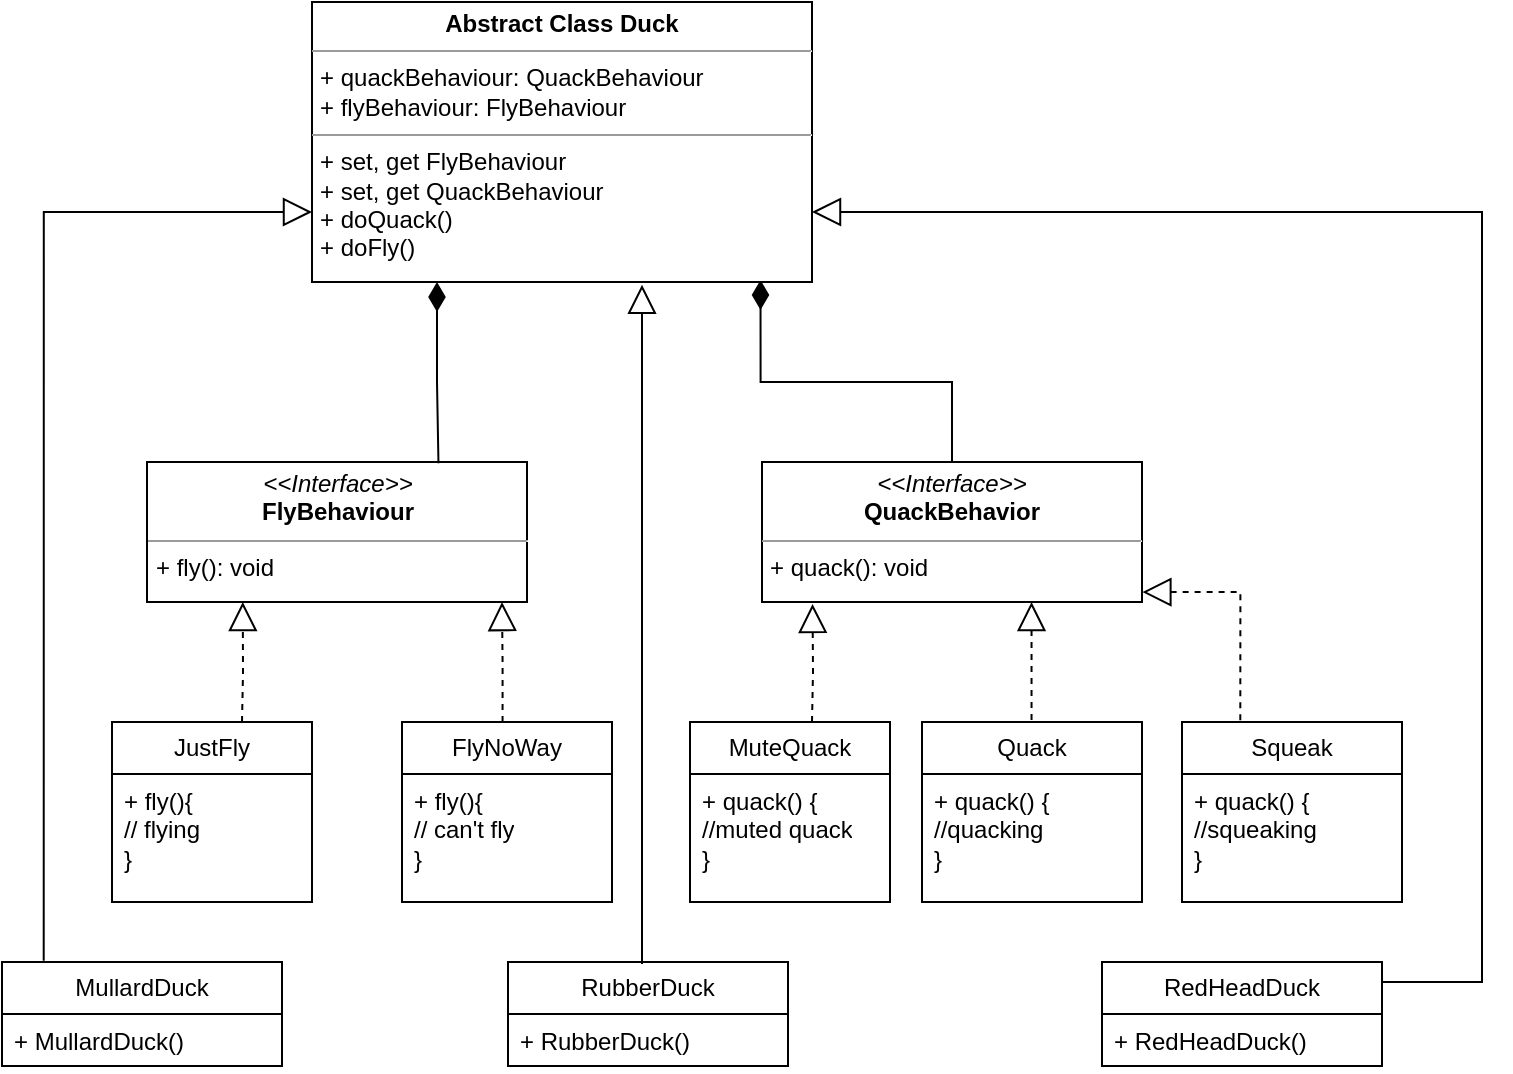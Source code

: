 <mxfile version="24.0.1" type="device">
  <diagram id="C5RBs43oDa-KdzZeNtuy" name="Page-1">
    <mxGraphModel dx="956" dy="547" grid="1" gridSize="10" guides="1" tooltips="1" connect="1" arrows="1" fold="1" page="1" pageScale="1" pageWidth="827" pageHeight="1169" math="0" shadow="0">
      <root>
        <mxCell id="WIyWlLk6GJQsqaUBKTNV-0" />
        <mxCell id="WIyWlLk6GJQsqaUBKTNV-1" parent="WIyWlLk6GJQsqaUBKTNV-0" />
        <mxCell id="BnX0GrNirEgehtm7crxo-5" value="MullardDuck" style="swimlane;fontStyle=0;childLayout=stackLayout;horizontal=1;startSize=26;fillColor=none;horizontalStack=0;resizeParent=1;resizeParentMax=0;resizeLast=0;collapsible=1;marginBottom=0;whiteSpace=wrap;html=1;" parent="WIyWlLk6GJQsqaUBKTNV-1" vertex="1">
          <mxGeometry x="20" y="670" width="140" height="52" as="geometry" />
        </mxCell>
        <mxCell id="BnX0GrNirEgehtm7crxo-8" value="+ MullardDuck()" style="text;strokeColor=none;fillColor=none;align=left;verticalAlign=top;spacingLeft=4;spacingRight=4;overflow=hidden;rotatable=0;points=[[0,0.5],[1,0.5]];portConstraint=eastwest;whiteSpace=wrap;html=1;" parent="BnX0GrNirEgehtm7crxo-5" vertex="1">
          <mxGeometry y="26" width="140" height="26" as="geometry" />
        </mxCell>
        <mxCell id="BnX0GrNirEgehtm7crxo-53" style="edgeStyle=orthogonalEdgeStyle;rounded=0;orthogonalLoop=1;jettySize=auto;html=1;exitX=0;exitY=0.75;exitDx=0;exitDy=0;entryX=0.149;entryY=-0.012;entryDx=0;entryDy=0;entryPerimeter=0;endArrow=none;endFill=0;endSize=12;startArrow=block;startFill=0;startSize=12;" parent="WIyWlLk6GJQsqaUBKTNV-1" source="BnX0GrNirEgehtm7crxo-9" target="BnX0GrNirEgehtm7crxo-5" edge="1">
          <mxGeometry relative="1" as="geometry">
            <mxPoint x="90" y="720" as="targetPoint" />
          </mxGeometry>
        </mxCell>
        <mxCell id="cY1Zp5Vu9_IEIUyPZJ74-6" style="edgeStyle=orthogonalEdgeStyle;rounded=0;orthogonalLoop=1;jettySize=auto;html=1;exitX=0.897;exitY=0.993;exitDx=0;exitDy=0;entryX=0.5;entryY=0;entryDx=0;entryDy=0;exitPerimeter=0;endSize=12;endArrow=none;endFill=0;startArrow=diamondThin;startFill=1;startSize=12;" edge="1" parent="WIyWlLk6GJQsqaUBKTNV-1" source="BnX0GrNirEgehtm7crxo-9" target="BnX0GrNirEgehtm7crxo-22">
          <mxGeometry relative="1" as="geometry" />
        </mxCell>
        <mxCell id="BnX0GrNirEgehtm7crxo-9" value="&lt;p style=&quot;margin:0px;margin-top:4px;text-align:center;&quot;&gt;&lt;b&gt;Abstract Class Duck&lt;/b&gt;&lt;/p&gt;&lt;hr size=&quot;1&quot;&gt;&lt;p style=&quot;margin:0px;margin-left:4px;&quot;&gt;+ quackBehaviour: QuackBehaviour&lt;/p&gt;&lt;p style=&quot;margin:0px;margin-left:4px;&quot;&gt;+ flyBehaviour: FlyBehaviour&lt;/p&gt;&lt;hr size=&quot;1&quot;&gt;&lt;p style=&quot;margin:0px;margin-left:4px;&quot;&gt;&lt;span style=&quot;background-color: initial;&quot;&gt;+ set, get FlyBehaviour&lt;/span&gt;&lt;br&gt;&lt;/p&gt;&lt;p style=&quot;margin:0px;margin-left:4px;&quot;&gt;+ set, get QuackBehaviour&lt;/p&gt;&lt;p style=&quot;margin:0px;margin-left:4px;&quot;&gt;+ doQuack()&lt;/p&gt;&lt;p style=&quot;margin:0px;margin-left:4px;&quot;&gt;+ doFly()&lt;/p&gt;" style="verticalAlign=top;align=left;overflow=fill;html=1;whiteSpace=wrap;" parent="WIyWlLk6GJQsqaUBKTNV-1" vertex="1">
          <mxGeometry x="175" y="190" width="250" height="140" as="geometry" />
        </mxCell>
        <mxCell id="BnX0GrNirEgehtm7crxo-10" value="RubberDuck" style="swimlane;fontStyle=0;childLayout=stackLayout;horizontal=1;startSize=26;fillColor=none;horizontalStack=0;resizeParent=1;resizeParentMax=0;resizeLast=0;collapsible=1;marginBottom=0;whiteSpace=wrap;html=1;" parent="WIyWlLk6GJQsqaUBKTNV-1" vertex="1">
          <mxGeometry x="273" y="670" width="140" height="52" as="geometry" />
        </mxCell>
        <mxCell id="BnX0GrNirEgehtm7crxo-11" value="+ RubberDuck()" style="text;strokeColor=none;fillColor=none;align=left;verticalAlign=top;spacingLeft=4;spacingRight=4;overflow=hidden;rotatable=0;points=[[0,0.5],[1,0.5]];portConstraint=eastwest;whiteSpace=wrap;html=1;" parent="BnX0GrNirEgehtm7crxo-10" vertex="1">
          <mxGeometry y="26" width="140" height="26" as="geometry" />
        </mxCell>
        <mxCell id="cY1Zp5Vu9_IEIUyPZJ74-4" style="edgeStyle=orthogonalEdgeStyle;rounded=0;orthogonalLoop=1;jettySize=auto;html=1;exitX=1.002;exitY=0.192;exitDx=0;exitDy=0;entryX=1;entryY=0.75;entryDx=0;entryDy=0;endArrow=block;endFill=0;startSize=12;endSize=12;exitPerimeter=0;" edge="1" parent="WIyWlLk6GJQsqaUBKTNV-1" source="BnX0GrNirEgehtm7crxo-15" target="BnX0GrNirEgehtm7crxo-9">
          <mxGeometry relative="1" as="geometry">
            <Array as="points">
              <mxPoint x="760" y="680" />
              <mxPoint x="760" y="295" />
            </Array>
          </mxGeometry>
        </mxCell>
        <mxCell id="BnX0GrNirEgehtm7crxo-15" value="RedHeadDuck" style="swimlane;fontStyle=0;childLayout=stackLayout;horizontal=1;startSize=26;fillColor=none;horizontalStack=0;resizeParent=1;resizeParentMax=0;resizeLast=0;collapsible=1;marginBottom=0;whiteSpace=wrap;html=1;" parent="WIyWlLk6GJQsqaUBKTNV-1" vertex="1">
          <mxGeometry x="570" y="670" width="140" height="52" as="geometry" />
        </mxCell>
        <mxCell id="BnX0GrNirEgehtm7crxo-16" value="+ RedHeadDuck()" style="text;strokeColor=none;fillColor=none;align=left;verticalAlign=top;spacingLeft=4;spacingRight=4;overflow=hidden;rotatable=0;points=[[0,0.5],[1,0.5]];portConstraint=eastwest;whiteSpace=wrap;html=1;" parent="BnX0GrNirEgehtm7crxo-15" vertex="1">
          <mxGeometry y="26" width="140" height="26" as="geometry" />
        </mxCell>
        <mxCell id="BnX0GrNirEgehtm7crxo-21" value="&lt;p style=&quot;margin:0px;margin-top:4px;text-align:center;&quot;&gt;&lt;i&gt;&amp;lt;&amp;lt;Interface&amp;gt;&amp;gt;&lt;/i&gt;&lt;br&gt;&lt;b&gt;FlyBehaviour&lt;/b&gt;&lt;/p&gt;&lt;hr size=&quot;1&quot;&gt;&lt;p style=&quot;margin:0px;margin-left:4px;&quot;&gt;&lt;span style=&quot;background-color: initial;&quot;&gt;+ fly(): void&lt;/span&gt;&lt;/p&gt;" style="verticalAlign=top;align=left;overflow=fill;html=1;whiteSpace=wrap;" parent="WIyWlLk6GJQsqaUBKTNV-1" vertex="1">
          <mxGeometry x="92.5" y="420" width="190" height="70" as="geometry" />
        </mxCell>
        <mxCell id="BnX0GrNirEgehtm7crxo-22" value="&lt;p style=&quot;margin:0px;margin-top:4px;text-align:center;&quot;&gt;&lt;i&gt;&amp;lt;&amp;lt;Interface&amp;gt;&amp;gt;&lt;/i&gt;&lt;br&gt;&lt;b&gt;QuackBehavior&lt;/b&gt;&lt;/p&gt;&lt;hr size=&quot;1&quot;&gt;&lt;p style=&quot;margin:0px;margin-left:4px;&quot;&gt;&lt;span style=&quot;background-color: initial;&quot;&gt;+ quack(): void&lt;/span&gt;&lt;/p&gt;" style="verticalAlign=top;align=left;overflow=fill;html=1;whiteSpace=wrap;" parent="WIyWlLk6GJQsqaUBKTNV-1" vertex="1">
          <mxGeometry x="400" y="420" width="190" height="70" as="geometry" />
        </mxCell>
        <mxCell id="BnX0GrNirEgehtm7crxo-26" value="JustFly" style="swimlane;fontStyle=0;childLayout=stackLayout;horizontal=1;startSize=26;fillColor=none;horizontalStack=0;resizeParent=1;resizeParentMax=0;resizeLast=0;collapsible=1;marginBottom=0;whiteSpace=wrap;html=1;" parent="WIyWlLk6GJQsqaUBKTNV-1" vertex="1">
          <mxGeometry x="75" y="550" width="100" height="90" as="geometry" />
        </mxCell>
        <mxCell id="BnX0GrNirEgehtm7crxo-28" value="+ fly(){&lt;div&gt;// flying&lt;/div&gt;&lt;div&gt;}&lt;/div&gt;" style="text;strokeColor=none;fillColor=none;align=left;verticalAlign=top;spacingLeft=4;spacingRight=4;overflow=hidden;rotatable=0;points=[[0,0.5],[1,0.5]];portConstraint=eastwest;whiteSpace=wrap;html=1;" parent="BnX0GrNirEgehtm7crxo-26" vertex="1">
          <mxGeometry y="26" width="100" height="64" as="geometry" />
        </mxCell>
        <mxCell id="BnX0GrNirEgehtm7crxo-30" value="FlyNoWay" style="swimlane;fontStyle=0;childLayout=stackLayout;horizontal=1;startSize=26;fillColor=none;horizontalStack=0;resizeParent=1;resizeParentMax=0;resizeLast=0;collapsible=1;marginBottom=0;whiteSpace=wrap;html=1;" parent="WIyWlLk6GJQsqaUBKTNV-1" vertex="1">
          <mxGeometry x="220" y="550" width="105" height="90" as="geometry" />
        </mxCell>
        <mxCell id="BnX0GrNirEgehtm7crxo-32" value="+ fly(){&lt;div&gt;// can&#39;t fly&lt;/div&gt;&lt;div&gt;}&lt;/div&gt;" style="text;strokeColor=none;fillColor=none;align=left;verticalAlign=top;spacingLeft=4;spacingRight=4;overflow=hidden;rotatable=0;points=[[0,0.5],[1,0.5]];portConstraint=eastwest;whiteSpace=wrap;html=1;" parent="BnX0GrNirEgehtm7crxo-30" vertex="1">
          <mxGeometry y="26" width="105" height="64" as="geometry" />
        </mxCell>
        <mxCell id="BnX0GrNirEgehtm7crxo-34" value="MuteQuack" style="swimlane;fontStyle=0;childLayout=stackLayout;horizontal=1;startSize=26;fillColor=none;horizontalStack=0;resizeParent=1;resizeParentMax=0;resizeLast=0;collapsible=1;marginBottom=0;whiteSpace=wrap;html=1;" parent="WIyWlLk6GJQsqaUBKTNV-1" vertex="1">
          <mxGeometry x="364" y="550" width="100" height="90" as="geometry" />
        </mxCell>
        <mxCell id="BnX0GrNirEgehtm7crxo-37" value="+ quack() {&lt;div&gt;//muted quack&lt;/div&gt;&lt;div&gt;}&lt;/div&gt;" style="text;strokeColor=none;fillColor=none;align=left;verticalAlign=top;spacingLeft=4;spacingRight=4;overflow=hidden;rotatable=0;points=[[0,0.5],[1,0.5]];portConstraint=eastwest;whiteSpace=wrap;html=1;" parent="BnX0GrNirEgehtm7crxo-34" vertex="1">
          <mxGeometry y="26" width="100" height="64" as="geometry" />
        </mxCell>
        <mxCell id="BnX0GrNirEgehtm7crxo-38" value="Quack" style="swimlane;fontStyle=0;childLayout=stackLayout;horizontal=1;startSize=26;fillColor=none;horizontalStack=0;resizeParent=1;resizeParentMax=0;resizeLast=0;collapsible=1;marginBottom=0;whiteSpace=wrap;html=1;" parent="WIyWlLk6GJQsqaUBKTNV-1" vertex="1">
          <mxGeometry x="480" y="550" width="110" height="90" as="geometry" />
        </mxCell>
        <mxCell id="BnX0GrNirEgehtm7crxo-41" value="+ quack() {&lt;div&gt;//quacking&lt;/div&gt;&lt;div&gt;}&lt;/div&gt;" style="text;strokeColor=none;fillColor=none;align=left;verticalAlign=top;spacingLeft=4;spacingRight=4;overflow=hidden;rotatable=0;points=[[0,0.5],[1,0.5]];portConstraint=eastwest;whiteSpace=wrap;html=1;" parent="BnX0GrNirEgehtm7crxo-38" vertex="1">
          <mxGeometry y="26" width="110" height="64" as="geometry" />
        </mxCell>
        <mxCell id="BnX0GrNirEgehtm7crxo-42" value="Squeak" style="swimlane;fontStyle=0;childLayout=stackLayout;horizontal=1;startSize=26;fillColor=none;horizontalStack=0;resizeParent=1;resizeParentMax=0;resizeLast=0;collapsible=1;marginBottom=0;whiteSpace=wrap;html=1;" parent="WIyWlLk6GJQsqaUBKTNV-1" vertex="1">
          <mxGeometry x="610" y="550" width="110" height="90" as="geometry" />
        </mxCell>
        <mxCell id="BnX0GrNirEgehtm7crxo-44" value="+ quack() {&lt;div&gt;//squeaking&lt;/div&gt;&lt;div&gt;}&lt;/div&gt;" style="text;strokeColor=none;fillColor=none;align=left;verticalAlign=top;spacingLeft=4;spacingRight=4;overflow=hidden;rotatable=0;points=[[0,0.5],[1,0.5]];portConstraint=eastwest;whiteSpace=wrap;html=1;" parent="BnX0GrNirEgehtm7crxo-42" vertex="1">
          <mxGeometry y="26" width="110" height="64" as="geometry" />
        </mxCell>
        <mxCell id="BnX0GrNirEgehtm7crxo-46" style="edgeStyle=orthogonalEdgeStyle;rounded=0;orthogonalLoop=1;jettySize=auto;html=1;exitX=0.75;exitY=0;exitDx=0;exitDy=0;dashed=1;endArrow=block;endFill=0;startArrow=none;startFill=0;startSize=11;endSize=12;" parent="WIyWlLk6GJQsqaUBKTNV-1" edge="1">
          <mxGeometry relative="1" as="geometry">
            <mxPoint x="140" y="550" as="sourcePoint" />
            <mxPoint x="140.38" y="490" as="targetPoint" />
          </mxGeometry>
        </mxCell>
        <mxCell id="BnX0GrNirEgehtm7crxo-47" style="edgeStyle=orthogonalEdgeStyle;rounded=0;orthogonalLoop=1;jettySize=auto;html=1;exitX=0.75;exitY=0;exitDx=0;exitDy=0;dashed=1;endArrow=block;endFill=0;startArrow=none;startFill=0;endSize=12;" parent="WIyWlLk6GJQsqaUBKTNV-1" edge="1">
          <mxGeometry relative="1" as="geometry">
            <mxPoint x="270.28" y="550" as="sourcePoint" />
            <mxPoint x="270" y="490" as="targetPoint" />
            <Array as="points">
              <mxPoint x="270" y="521" />
              <mxPoint x="270" y="521" />
            </Array>
          </mxGeometry>
        </mxCell>
        <mxCell id="BnX0GrNirEgehtm7crxo-48" style="edgeStyle=orthogonalEdgeStyle;rounded=0;orthogonalLoop=1;jettySize=auto;html=1;exitX=0.75;exitY=0;exitDx=0;exitDy=0;entryX=0.133;entryY=1.014;entryDx=0;entryDy=0;entryPerimeter=0;dashed=1;endArrow=block;endFill=0;startArrow=none;startFill=0;endSize=12;strokeColor=default;" parent="WIyWlLk6GJQsqaUBKTNV-1" target="BnX0GrNirEgehtm7crxo-22" edge="1">
          <mxGeometry relative="1" as="geometry">
            <mxPoint x="425" y="550" as="sourcePoint" />
            <mxPoint x="425" y="480" as="targetPoint" />
          </mxGeometry>
        </mxCell>
        <mxCell id="BnX0GrNirEgehtm7crxo-49" style="edgeStyle=orthogonalEdgeStyle;rounded=0;orthogonalLoop=1;jettySize=auto;html=1;exitX=0.75;exitY=0;exitDx=0;exitDy=0;entryX=0.133;entryY=1.014;entryDx=0;entryDy=0;entryPerimeter=0;dashed=1;endArrow=block;endFill=0;startArrow=none;startFill=0;endSize=12;" parent="WIyWlLk6GJQsqaUBKTNV-1" edge="1">
          <mxGeometry relative="1" as="geometry">
            <mxPoint x="534.77" y="549" as="sourcePoint" />
            <mxPoint x="534.77" y="490" as="targetPoint" />
          </mxGeometry>
        </mxCell>
        <mxCell id="BnX0GrNirEgehtm7crxo-50" style="edgeStyle=orthogonalEdgeStyle;rounded=0;orthogonalLoop=1;jettySize=auto;html=1;exitX=1.001;exitY=0.929;exitDx=0;exitDy=0;entryX=0.265;entryY=0.007;entryDx=0;entryDy=0;entryPerimeter=0;exitPerimeter=0;dashed=1;endArrow=none;endFill=0;startArrow=block;startFill=0;endSize=12;startSize=12;" parent="WIyWlLk6GJQsqaUBKTNV-1" source="BnX0GrNirEgehtm7crxo-22" target="BnX0GrNirEgehtm7crxo-42" edge="1">
          <mxGeometry relative="1" as="geometry">
            <Array as="points">
              <mxPoint x="639" y="485" />
            </Array>
          </mxGeometry>
        </mxCell>
        <mxCell id="BnX0GrNirEgehtm7crxo-55" style="edgeStyle=orthogonalEdgeStyle;rounded=0;orthogonalLoop=1;jettySize=auto;html=1;endArrow=none;endFill=0;endSize=12;startArrow=block;startFill=0;startSize=12;exitX=0.66;exitY=1.01;exitDx=0;exitDy=0;exitPerimeter=0;" parent="WIyWlLk6GJQsqaUBKTNV-1" edge="1" source="BnX0GrNirEgehtm7crxo-9">
          <mxGeometry relative="1" as="geometry">
            <mxPoint x="340" y="350" as="sourcePoint" />
            <mxPoint x="340" y="671" as="targetPoint" />
            <Array as="points">
              <mxPoint x="340" y="670" />
            </Array>
          </mxGeometry>
        </mxCell>
        <mxCell id="cY1Zp5Vu9_IEIUyPZJ74-3" style="edgeStyle=orthogonalEdgeStyle;rounded=0;orthogonalLoop=1;jettySize=auto;html=1;exitX=0.25;exitY=1;exitDx=0;exitDy=0;entryX=0.767;entryY=0.009;entryDx=0;entryDy=0;entryPerimeter=0;endArrow=none;endFill=0;endSize=12;startArrow=diamondThin;startFill=1;startSize=12;" edge="1" parent="WIyWlLk6GJQsqaUBKTNV-1" source="BnX0GrNirEgehtm7crxo-9" target="BnX0GrNirEgehtm7crxo-21">
          <mxGeometry relative="1" as="geometry" />
        </mxCell>
      </root>
    </mxGraphModel>
  </diagram>
</mxfile>
